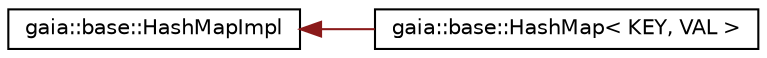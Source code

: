 digraph G
{
  edge [fontname="Helvetica",fontsize="10",labelfontname="Helvetica",labelfontsize="10"];
  node [fontname="Helvetica",fontsize="10",shape=record];
  rankdir=LR;
  Node1 [label="gaia::base::HashMapImpl",height=0.2,width=0.4,color="black", fillcolor="white", style="filled",URL="$d3/d6e/classgaia_1_1base_1_1_hash_map_impl.html"];
  Node1 -> Node2 [dir=back,color="firebrick4",fontsize="10",style="solid",fontname="Helvetica"];
  Node2 [label="gaia::base::HashMap\< KEY, VAL \>",height=0.2,width=0.4,color="black", fillcolor="white", style="filled",URL="$d3/d57/classgaia_1_1base_1_1_hash_map.html",tooltip="Implements hashmap data structure and operation functions."];
}
